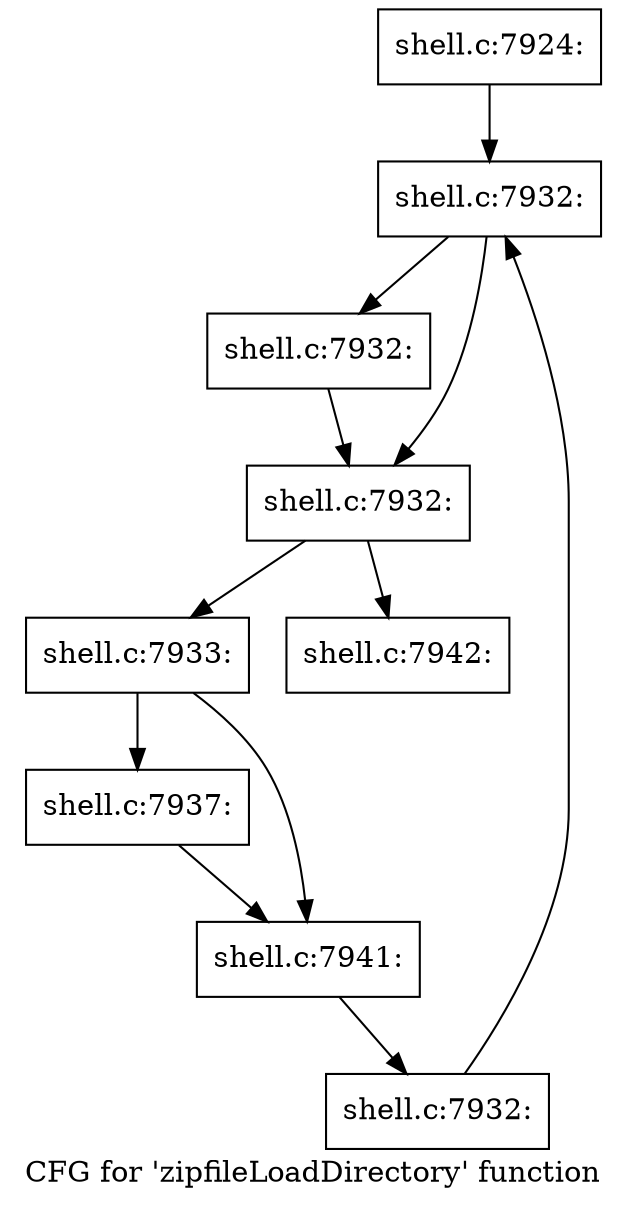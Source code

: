 digraph "CFG for 'zipfileLoadDirectory' function" {
	label="CFG for 'zipfileLoadDirectory' function";

	Node0x560276ac7660 [shape=record,label="{shell.c:7924:}"];
	Node0x560276ac7660 -> Node0x560276acaf10;
	Node0x560276acaf10 [shape=record,label="{shell.c:7932:}"];
	Node0x560276acaf10 -> Node0x560276acb200;
	Node0x560276acaf10 -> Node0x560276acb1b0;
	Node0x560276acb200 [shape=record,label="{shell.c:7932:}"];
	Node0x560276acb200 -> Node0x560276acb1b0;
	Node0x560276acb1b0 [shape=record,label="{shell.c:7932:}"];
	Node0x560276acb1b0 -> Node0x560276acb130;
	Node0x560276acb1b0 -> Node0x560276aca9b0;
	Node0x560276acb130 [shape=record,label="{shell.c:7933:}"];
	Node0x560276acb130 -> Node0x5602763b3ae0;
	Node0x560276acb130 -> Node0x560276acc530;
	Node0x5602763b3ae0 [shape=record,label="{shell.c:7937:}"];
	Node0x5602763b3ae0 -> Node0x560276acc530;
	Node0x560276acc530 [shape=record,label="{shell.c:7941:}"];
	Node0x560276acc530 -> Node0x560276acb0a0;
	Node0x560276acb0a0 [shape=record,label="{shell.c:7932:}"];
	Node0x560276acb0a0 -> Node0x560276acaf10;
	Node0x560276aca9b0 [shape=record,label="{shell.c:7942:}"];
}
